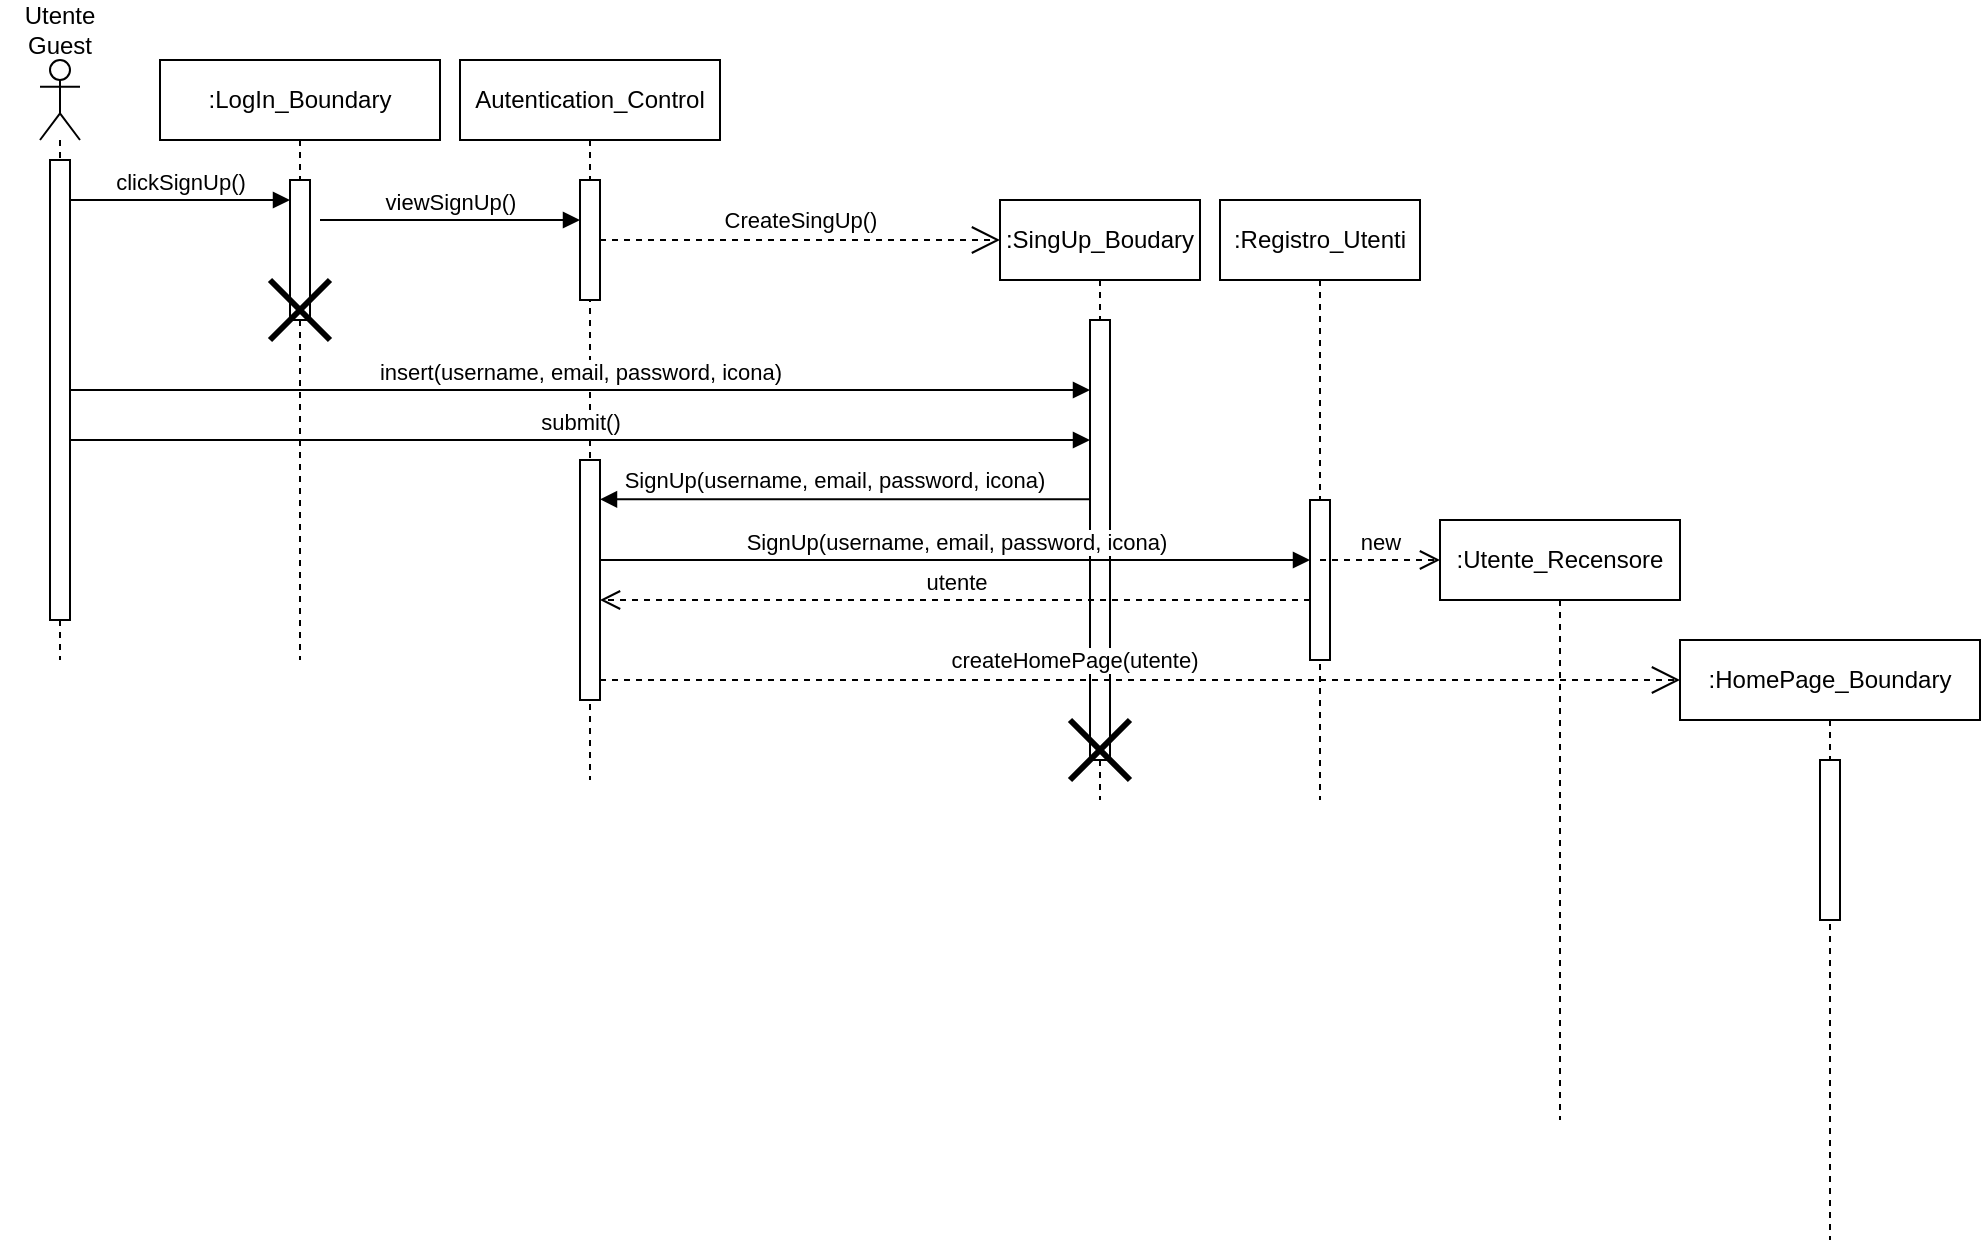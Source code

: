 <mxfile version="25.0.2">
  <diagram name="Page-1" id="2YBvvXClWsGukQMizWep">
    <mxGraphModel dx="1149" dy="568" grid="1" gridSize="10" guides="1" tooltips="1" connect="1" arrows="1" fold="1" page="1" pageScale="1" pageWidth="850" pageHeight="1100" math="0" shadow="0">
      <root>
        <mxCell id="0" />
        <mxCell id="1" parent="0" />
        <mxCell id="10zAAHeCgwnA3tIotYlX-1" value=":LogIn_Boundary" style="shape=umlLifeline;perimeter=lifelinePerimeter;whiteSpace=wrap;html=1;container=1;dropTarget=0;collapsible=0;recursiveResize=0;outlineConnect=0;portConstraint=eastwest;newEdgeStyle={&quot;curved&quot;:0,&quot;rounded&quot;:0};" parent="1" vertex="1">
          <mxGeometry x="100" y="40" width="140" height="300" as="geometry" />
        </mxCell>
        <mxCell id="10zAAHeCgwnA3tIotYlX-12" value="" style="html=1;points=[[0,0,0,0,5],[0,1,0,0,-5],[1,0,0,0,5],[1,1,0,0,-5]];perimeter=orthogonalPerimeter;outlineConnect=0;targetShapes=umlLifeline;portConstraint=eastwest;newEdgeStyle={&quot;curved&quot;:0,&quot;rounded&quot;:0};" parent="10zAAHeCgwnA3tIotYlX-1" vertex="1">
          <mxGeometry x="65" y="60" width="10" height="70" as="geometry" />
        </mxCell>
        <mxCell id="10zAAHeCgwnA3tIotYlX-17" value="" style="shape=umlDestroy;whiteSpace=wrap;html=1;strokeWidth=3;targetShapes=umlLifeline;" parent="10zAAHeCgwnA3tIotYlX-1" vertex="1">
          <mxGeometry x="55" y="110" width="30" height="30" as="geometry" />
        </mxCell>
        <mxCell id="10zAAHeCgwnA3tIotYlX-4" value="" style="shape=umlLifeline;perimeter=lifelinePerimeter;whiteSpace=wrap;html=1;container=1;dropTarget=0;collapsible=0;recursiveResize=0;outlineConnect=0;portConstraint=eastwest;newEdgeStyle={&quot;curved&quot;:0,&quot;rounded&quot;:0};participant=umlActor;" parent="1" vertex="1">
          <mxGeometry x="40" y="40" width="20" height="300" as="geometry" />
        </mxCell>
        <mxCell id="10zAAHeCgwnA3tIotYlX-8" value="" style="html=1;points=[[0,0,0,0,5],[0,1,0,0,-5],[1,0,0,0,5],[1,1,0,0,-5]];perimeter=orthogonalPerimeter;outlineConnect=0;targetShapes=umlLifeline;portConstraint=eastwest;newEdgeStyle={&quot;curved&quot;:0,&quot;rounded&quot;:0};" parent="10zAAHeCgwnA3tIotYlX-4" vertex="1">
          <mxGeometry x="5" y="50" width="10" height="230" as="geometry" />
        </mxCell>
        <mxCell id="10zAAHeCgwnA3tIotYlX-5" value="Utente Guest" style="text;html=1;align=center;verticalAlign=middle;whiteSpace=wrap;rounded=0;" parent="1" vertex="1">
          <mxGeometry x="20" y="10" width="60" height="30" as="geometry" />
        </mxCell>
        <mxCell id="10zAAHeCgwnA3tIotYlX-7" value="Autentication_Control" style="shape=umlLifeline;perimeter=lifelinePerimeter;whiteSpace=wrap;html=1;container=1;dropTarget=0;collapsible=0;recursiveResize=0;outlineConnect=0;portConstraint=eastwest;newEdgeStyle={&quot;curved&quot;:0,&quot;rounded&quot;:0};" parent="1" vertex="1">
          <mxGeometry x="250" y="40" width="130" height="360" as="geometry" />
        </mxCell>
        <mxCell id="10zAAHeCgwnA3tIotYlX-13" value="" style="html=1;points=[[0,0,0,0,5],[0,1,0,0,-5],[1,0,0,0,5],[1,1,0,0,-5]];perimeter=orthogonalPerimeter;outlineConnect=0;targetShapes=umlLifeline;portConstraint=eastwest;newEdgeStyle={&quot;curved&quot;:0,&quot;rounded&quot;:0};" parent="10zAAHeCgwnA3tIotYlX-7" vertex="1">
          <mxGeometry x="60" y="60" width="10" height="60" as="geometry" />
        </mxCell>
        <mxCell id="10zAAHeCgwnA3tIotYlX-21" value="" style="html=1;points=[[0,0,0,0,5],[0,1,0,0,-5],[1,0,0,0,5],[1,1,0,0,-5]];perimeter=orthogonalPerimeter;outlineConnect=0;targetShapes=umlLifeline;portConstraint=eastwest;newEdgeStyle={&quot;curved&quot;:0,&quot;rounded&quot;:0};" parent="10zAAHeCgwnA3tIotYlX-7" vertex="1">
          <mxGeometry x="60" y="200" width="10" height="120" as="geometry" />
        </mxCell>
        <mxCell id="10zAAHeCgwnA3tIotYlX-10" value="viewSignUp()" style="html=1;verticalAlign=bottom;endArrow=block;curved=0;rounded=0;" parent="1" target="10zAAHeCgwnA3tIotYlX-13" edge="1">
          <mxGeometry width="80" relative="1" as="geometry">
            <mxPoint x="180" y="120" as="sourcePoint" />
            <mxPoint x="325" y="120" as="targetPoint" />
          </mxGeometry>
        </mxCell>
        <mxCell id="10zAAHeCgwnA3tIotYlX-11" value="clickSignUp()" style="html=1;verticalAlign=bottom;endArrow=block;curved=0;rounded=0;" parent="1" edge="1">
          <mxGeometry width="80" relative="1" as="geometry">
            <mxPoint x="55" y="110" as="sourcePoint" />
            <mxPoint x="165" y="110" as="targetPoint" />
          </mxGeometry>
        </mxCell>
        <mxCell id="10zAAHeCgwnA3tIotYlX-14" value=":SingUp_Boudary" style="shape=umlLifeline;perimeter=lifelinePerimeter;whiteSpace=wrap;html=1;container=1;dropTarget=0;collapsible=0;recursiveResize=0;outlineConnect=0;portConstraint=eastwest;newEdgeStyle={&quot;curved&quot;:0,&quot;rounded&quot;:0};" parent="1" vertex="1">
          <mxGeometry x="520" y="110" width="100" height="300" as="geometry" />
        </mxCell>
        <mxCell id="10zAAHeCgwnA3tIotYlX-15" value="" style="html=1;points=[[0,0,0,0,5],[0,1,0,0,-5],[1,0,0,0,5],[1,1,0,0,-5]];perimeter=orthogonalPerimeter;outlineConnect=0;targetShapes=umlLifeline;portConstraint=eastwest;newEdgeStyle={&quot;curved&quot;:0,&quot;rounded&quot;:0};" parent="10zAAHeCgwnA3tIotYlX-14" vertex="1">
          <mxGeometry x="45" y="60" width="10" height="220" as="geometry" />
        </mxCell>
        <mxCell id="10zAAHeCgwnA3tIotYlX-40" value="" style="shape=umlDestroy;whiteSpace=wrap;html=1;strokeWidth=3;targetShapes=umlLifeline;" parent="10zAAHeCgwnA3tIotYlX-14" vertex="1">
          <mxGeometry x="35" y="260" width="30" height="30" as="geometry" />
        </mxCell>
        <mxCell id="10zAAHeCgwnA3tIotYlX-18" value="insert(username, email, password, icona)" style="html=1;verticalAlign=bottom;endArrow=block;curved=0;rounded=0;" parent="1" source="10zAAHeCgwnA3tIotYlX-8" target="10zAAHeCgwnA3tIotYlX-15" edge="1">
          <mxGeometry width="80" relative="1" as="geometry">
            <mxPoint x="275" y="250" as="sourcePoint" />
            <mxPoint x="355" y="250" as="targetPoint" />
          </mxGeometry>
        </mxCell>
        <mxCell id="10zAAHeCgwnA3tIotYlX-20" value="submit()" style="html=1;verticalAlign=bottom;endArrow=block;curved=0;rounded=0;" parent="1" target="10zAAHeCgwnA3tIotYlX-15" edge="1">
          <mxGeometry width="80" relative="1" as="geometry">
            <mxPoint x="55" y="230" as="sourcePoint" />
            <mxPoint x="475" y="230" as="targetPoint" />
          </mxGeometry>
        </mxCell>
        <mxCell id="10zAAHeCgwnA3tIotYlX-22" value="" style="html=1;verticalAlign=bottom;endArrow=block;curved=0;rounded=0;" parent="1" source="10zAAHeCgwnA3tIotYlX-15" edge="1">
          <mxGeometry width="80" relative="1" as="geometry">
            <mxPoint x="480" y="259.64" as="sourcePoint" />
            <mxPoint x="320" y="259.64" as="targetPoint" />
          </mxGeometry>
        </mxCell>
        <mxCell id="10zAAHeCgwnA3tIotYlX-24" value="SignUp(username, email, password, icona)" style="edgeLabel;html=1;align=center;verticalAlign=middle;resizable=0;points=[];" parent="10zAAHeCgwnA3tIotYlX-22" vertex="1" connectable="0">
          <mxGeometry x="-0.108" y="-1" relative="1" as="geometry">
            <mxPoint x="-19" y="-9" as="offset" />
          </mxGeometry>
        </mxCell>
        <mxCell id="10zAAHeCgwnA3tIotYlX-25" value=":Registro_Utenti" style="shape=umlLifeline;perimeter=lifelinePerimeter;whiteSpace=wrap;html=1;container=1;dropTarget=0;collapsible=0;recursiveResize=0;outlineConnect=0;portConstraint=eastwest;newEdgeStyle={&quot;curved&quot;:0,&quot;rounded&quot;:0};" parent="1" vertex="1">
          <mxGeometry x="630" y="110" width="100" height="300" as="geometry" />
        </mxCell>
        <mxCell id="10zAAHeCgwnA3tIotYlX-26" value="" style="html=1;points=[[0,0,0,0,5],[0,1,0,0,-5],[1,0,0,0,5],[1,1,0,0,-5]];perimeter=orthogonalPerimeter;outlineConnect=0;targetShapes=umlLifeline;portConstraint=eastwest;newEdgeStyle={&quot;curved&quot;:0,&quot;rounded&quot;:0};" parent="10zAAHeCgwnA3tIotYlX-25" vertex="1">
          <mxGeometry x="45" y="150" width="10" height="80" as="geometry" />
        </mxCell>
        <mxCell id="10zAAHeCgwnA3tIotYlX-27" value="SignUp(username, email, password, icona)" style="html=1;verticalAlign=bottom;endArrow=block;curved=0;rounded=0;" parent="1" source="10zAAHeCgwnA3tIotYlX-21" target="10zAAHeCgwnA3tIotYlX-26" edge="1">
          <mxGeometry width="80" relative="1" as="geometry">
            <mxPoint x="370" y="300" as="sourcePoint" />
            <mxPoint x="450" y="300" as="targetPoint" />
            <Array as="points">
              <mxPoint x="620" y="290" />
            </Array>
          </mxGeometry>
        </mxCell>
        <mxCell id="10zAAHeCgwnA3tIotYlX-29" value=":HomePage_Boundary" style="shape=umlLifeline;perimeter=lifelinePerimeter;whiteSpace=wrap;html=1;container=1;dropTarget=0;collapsible=0;recursiveResize=0;outlineConnect=0;portConstraint=eastwest;newEdgeStyle={&quot;curved&quot;:0,&quot;rounded&quot;:0};" parent="1" vertex="1">
          <mxGeometry x="860" y="330" width="150" height="300" as="geometry" />
        </mxCell>
        <mxCell id="10zAAHeCgwnA3tIotYlX-39" value="" style="html=1;points=[[0,0,0,0,5],[0,1,0,0,-5],[1,0,0,0,5],[1,1,0,0,-5]];perimeter=orthogonalPerimeter;outlineConnect=0;targetShapes=umlLifeline;portConstraint=eastwest;newEdgeStyle={&quot;curved&quot;:0,&quot;rounded&quot;:0};" parent="10zAAHeCgwnA3tIotYlX-29" vertex="1">
          <mxGeometry x="70" y="60" width="10" height="80" as="geometry" />
        </mxCell>
        <mxCell id="10zAAHeCgwnA3tIotYlX-31" value="utente" style="html=1;verticalAlign=bottom;endArrow=open;dashed=1;endSize=8;curved=0;rounded=0;" parent="1" edge="1">
          <mxGeometry relative="1" as="geometry">
            <mxPoint x="675" y="310" as="sourcePoint" />
            <mxPoint x="320" y="310" as="targetPoint" />
          </mxGeometry>
        </mxCell>
        <mxCell id="Ffk2nnBDRxyLXLNgnvK0-1" value=":Utente_Recensore" style="shape=umlLifeline;perimeter=lifelinePerimeter;whiteSpace=wrap;html=1;container=1;dropTarget=0;collapsible=0;recursiveResize=0;outlineConnect=0;portConstraint=eastwest;newEdgeStyle={&quot;curved&quot;:0,&quot;rounded&quot;:0};" vertex="1" parent="1">
          <mxGeometry x="740" y="270" width="120" height="300" as="geometry" />
        </mxCell>
        <mxCell id="Ffk2nnBDRxyLXLNgnvK0-2" value="new" style="html=1;verticalAlign=bottom;endArrow=open;dashed=1;endSize=8;curved=0;rounded=0;" edge="1" parent="1" source="10zAAHeCgwnA3tIotYlX-25">
          <mxGeometry relative="1" as="geometry">
            <mxPoint x="720" y="440" as="sourcePoint" />
            <mxPoint x="740" y="290" as="targetPoint" />
          </mxGeometry>
        </mxCell>
        <mxCell id="Ffk2nnBDRxyLXLNgnvK0-4" value="createHomePage(utente)" style="endArrow=open;endSize=12;dashed=1;html=1;rounded=0;" edge="1" parent="1">
          <mxGeometry x="-0.125" y="10" width="160" relative="1" as="geometry">
            <mxPoint x="320" y="350" as="sourcePoint" />
            <mxPoint x="860" y="350" as="targetPoint" />
            <mxPoint as="offset" />
          </mxGeometry>
        </mxCell>
        <mxCell id="Ffk2nnBDRxyLXLNgnvK0-6" value="CreateSingUp()" style="endArrow=open;endSize=12;dashed=1;html=1;rounded=0;" edge="1" parent="1">
          <mxGeometry y="10" width="160" relative="1" as="geometry">
            <mxPoint x="320" y="130" as="sourcePoint" />
            <mxPoint x="520" y="130" as="targetPoint" />
            <mxPoint as="offset" />
          </mxGeometry>
        </mxCell>
      </root>
    </mxGraphModel>
  </diagram>
</mxfile>
